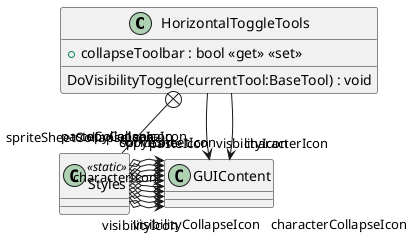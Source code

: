 @startuml
class HorizontalToggleTools {
    + collapseToolbar : bool <<get>> <<set>>
    DoVisibilityToggle(currentTool:BaseTool) : void
}
class Styles <<static>> {
}
HorizontalToggleTools --> "visbilityIcon" GUIContent
HorizontalToggleTools --> "characterIcon" GUIContent
HorizontalToggleTools +-- Styles
Styles o-> "visibilityCollapseIcon" GUIContent
Styles o-> "visibilityIcon" GUIContent
Styles o-> "characterCollapseIcon" GUIContent
Styles o-> "characterIcon" GUIContent
Styles o-> "spriteSheetIcon" GUIContent
Styles o-> "spriteSheetCollapseIcon" GUIContent
Styles o-> "copyIcon" GUIContent
Styles o-> "copyCollapseIcon" GUIContent
Styles o-> "pasteIcon" GUIContent
Styles o-> "pasteCollapseIcon" GUIContent
@enduml
